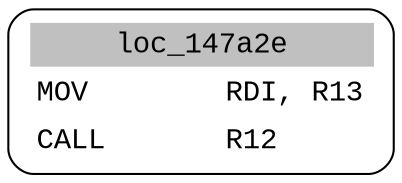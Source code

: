 digraph asm_graph {
1941 [
shape="Mrecord" fontname="Courier New"label =<<table border="0" cellborder="0" cellpadding="3"><tr><td align="center" colspan="2" bgcolor="grey">loc_147a2e</td></tr><tr><td align="left">MOV        RDI, R13</td></tr><tr><td align="left">CALL       R12</td></tr></table>> ];
}